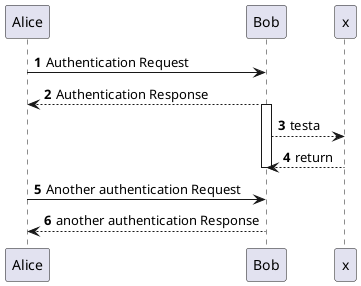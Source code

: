 @startuml
'https://plantuml.com/sequence-diagram

autonumber

Alice -> Bob: Authentication Request
Bob --> Alice: Authentication Response
activate Bob
Bob --> x:testa
x --> Bob:return
deactivate Bob
Alice -> Bob: Another authentication Request
Alice <-- Bob: another authentication Response
@enduml

activate 和deactivate用于表示生命者的参与活动